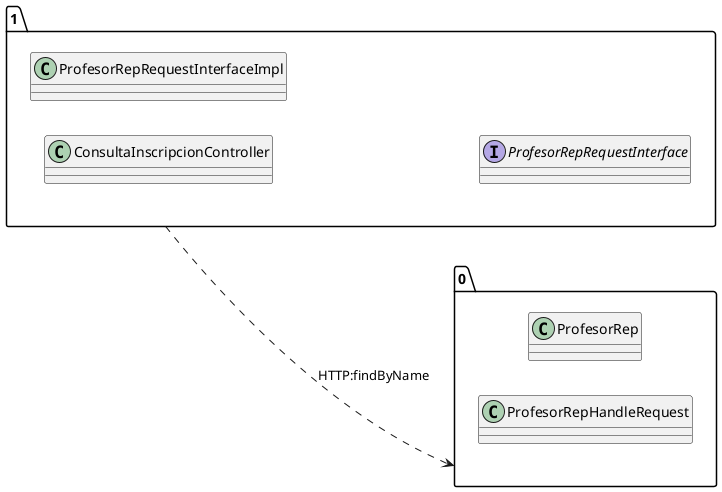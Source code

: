 @startuml 
allow_mixing
left to right direction
package "1"{
class ConsultaInscripcionController
class ProfesorRepRequestInterfaceImpl
interface ProfesorRepRequestInterface

}
package "0"{
class ProfesorRep
class ProfesorRepHandleRequest

}
"1" ..> "0":HTTP:findByName
@enduml